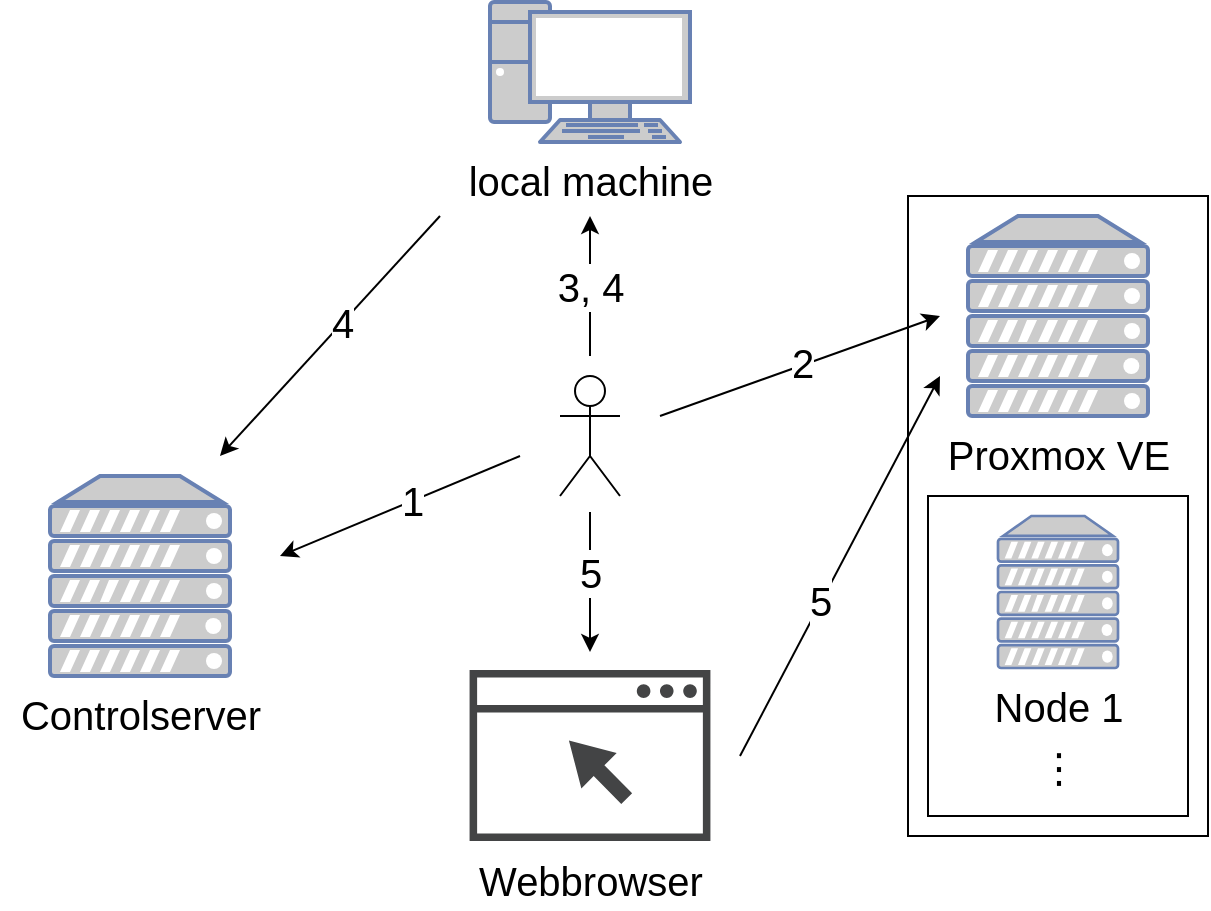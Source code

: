 <mxfile version="13.6.2" type="device"><diagram id="OGlAUm9ohYSuzJJcW3-N" name="Page-1"><mxGraphModel dx="981" dy="566" grid="1" gridSize="10" guides="1" tooltips="1" connect="1" arrows="1" fold="1" page="1" pageScale="1" pageWidth="1600" pageHeight="900" math="0" shadow="0"><root><mxCell id="0"/><mxCell id="1" parent="0"/><mxCell id="sz9AZrEKZTz_UXfM0tL8-28" value="" style="rounded=0;whiteSpace=wrap;html=1;fillColor=none;fontSize=20;" parent="1" vertex="1"><mxGeometry x="804" y="320" width="130" height="160" as="geometry"/></mxCell><mxCell id="sz9AZrEKZTz_UXfM0tL8-27" value="" style="rounded=0;whiteSpace=wrap;html=1;fontSize=20;fillColor=none;" parent="1" vertex="1"><mxGeometry x="794" y="170" width="150" height="320" as="geometry"/></mxCell><mxCell id="sz9AZrEKZTz_UXfM0tL8-1" value="" style="fontColor=#0066CC;verticalAlign=top;verticalLabelPosition=bottom;labelPosition=center;align=center;html=1;outlineConnect=0;fillColor=#CCCCCC;strokeColor=#6881B3;gradientColor=none;gradientDirection=north;strokeWidth=2;shape=mxgraph.networks.server;" parent="1" vertex="1"><mxGeometry x="365" y="310" width="90" height="100" as="geometry"/></mxCell><mxCell id="sz9AZrEKZTz_UXfM0tL8-2" value="Controlserver" style="text;html=1;align=center;verticalAlign=middle;resizable=0;points=[];autosize=1;fontSize=20;" parent="1" vertex="1"><mxGeometry x="340" y="414" width="140" height="30" as="geometry"/></mxCell><mxCell id="sz9AZrEKZTz_UXfM0tL8-3" value="" style="fontColor=#0066CC;verticalAlign=top;verticalLabelPosition=bottom;labelPosition=center;align=center;html=1;outlineConnect=0;fillColor=#CCCCCC;strokeColor=#6881B3;gradientColor=none;gradientDirection=north;strokeWidth=2;shape=mxgraph.networks.server;" parent="1" vertex="1"><mxGeometry x="824" y="180" width="90" height="100" as="geometry"/></mxCell><mxCell id="sz9AZrEKZTz_UXfM0tL8-4" value="Proxmox VE" style="text;html=1;align=center;verticalAlign=middle;resizable=0;points=[];autosize=1;fontSize=20;" parent="1" vertex="1"><mxGeometry x="804" y="284" width="130" height="30" as="geometry"/></mxCell><mxCell id="sz9AZrEKZTz_UXfM0tL8-6" value="" style="endArrow=classic;html=1;fontSize=20;" parent="1" edge="1"><mxGeometry width="50" height="50" relative="1" as="geometry"><mxPoint x="600" y="300" as="sourcePoint"/><mxPoint x="480" y="350" as="targetPoint"/></mxGeometry></mxCell><mxCell id="sz9AZrEKZTz_UXfM0tL8-8" value="1" style="edgeLabel;html=1;align=center;verticalAlign=middle;resizable=0;points=[];fontSize=20;" parent="sz9AZrEKZTz_UXfM0tL8-6" vertex="1" connectable="0"><mxGeometry x="-0.095" y="1" relative="1" as="geometry"><mxPoint y="-2" as="offset"/></mxGeometry></mxCell><mxCell id="sz9AZrEKZTz_UXfM0tL8-7" value="" style="endArrow=classic;html=1;fontSize=20;" parent="1" edge="1"><mxGeometry width="50" height="50" relative="1" as="geometry"><mxPoint x="670" y="280" as="sourcePoint"/><mxPoint x="810" y="230" as="targetPoint"/></mxGeometry></mxCell><mxCell id="sz9AZrEKZTz_UXfM0tL8-11" value="2" style="edgeLabel;html=1;align=center;verticalAlign=middle;resizable=0;points=[];fontSize=20;" parent="sz9AZrEKZTz_UXfM0tL8-7" vertex="1" connectable="0"><mxGeometry x="0.112" y="-2" relative="1" as="geometry"><mxPoint x="-8.06" y="-1" as="offset"/></mxGeometry></mxCell><mxCell id="sz9AZrEKZTz_UXfM0tL8-12" value="" style="fontColor=#0066CC;verticalAlign=top;verticalLabelPosition=bottom;labelPosition=center;align=center;html=1;outlineConnect=0;fillColor=#CCCCCC;strokeColor=#6881B3;gradientColor=none;gradientDirection=north;strokeWidth=2;shape=mxgraph.networks.pc;" parent="1" vertex="1"><mxGeometry x="585" y="73" width="100" height="70" as="geometry"/></mxCell><mxCell id="sz9AZrEKZTz_UXfM0tL8-13" value="" style="endArrow=classic;html=1;fontSize=20;" parent="1" edge="1"><mxGeometry width="50" height="50" relative="1" as="geometry"><mxPoint x="635" y="250" as="sourcePoint"/><mxPoint x="635" y="180" as="targetPoint"/></mxGeometry></mxCell><mxCell id="sz9AZrEKZTz_UXfM0tL8-14" value="3, 4" style="edgeLabel;html=1;align=center;verticalAlign=middle;resizable=0;points=[];fontSize=20;" parent="sz9AZrEKZTz_UXfM0tL8-13" vertex="1" connectable="0"><mxGeometry x="-0.261" y="-2" relative="1" as="geometry"><mxPoint x="-2" y="-9" as="offset"/></mxGeometry></mxCell><mxCell id="sz9AZrEKZTz_UXfM0tL8-15" value="" style="pointerEvents=1;shadow=0;dashed=0;html=1;strokeColor=none;fillColor=#434445;aspect=fixed;labelPosition=center;verticalLabelPosition=bottom;verticalAlign=top;align=center;outlineConnect=0;shape=mxgraph.vvd.web_browser;fontSize=20;" parent="1" vertex="1"><mxGeometry x="574.79" y="407" width="120.42" height="85.5" as="geometry"/></mxCell><mxCell id="sz9AZrEKZTz_UXfM0tL8-18" value="local machine" style="text;html=1;align=center;verticalAlign=middle;resizable=0;points=[];autosize=1;fontSize=20;" parent="1" vertex="1"><mxGeometry x="565" y="147" width="140" height="30" as="geometry"/></mxCell><mxCell id="sz9AZrEKZTz_UXfM0tL8-19" value="" style="endArrow=classic;html=1;fontSize=20;" parent="1" edge="1"><mxGeometry width="50" height="50" relative="1" as="geometry"><mxPoint x="635" y="328" as="sourcePoint"/><mxPoint x="635" y="398" as="targetPoint"/></mxGeometry></mxCell><mxCell id="sz9AZrEKZTz_UXfM0tL8-20" value="5" style="edgeLabel;html=1;align=center;verticalAlign=middle;resizable=0;points=[];fontSize=20;" parent="sz9AZrEKZTz_UXfM0tL8-19" vertex="1" connectable="0"><mxGeometry x="-0.261" y="-2" relative="1" as="geometry"><mxPoint x="2" y="4.17" as="offset"/></mxGeometry></mxCell><mxCell id="sz9AZrEKZTz_UXfM0tL8-21" value="" style="endArrow=classic;html=1;fontSize=20;" parent="1" edge="1"><mxGeometry width="50" height="50" relative="1" as="geometry"><mxPoint x="710" y="450" as="sourcePoint"/><mxPoint x="810" y="260" as="targetPoint"/></mxGeometry></mxCell><mxCell id="sz9AZrEKZTz_UXfM0tL8-22" value="5" style="edgeLabel;html=1;align=center;verticalAlign=middle;resizable=0;points=[];fontSize=20;" parent="sz9AZrEKZTz_UXfM0tL8-21" vertex="1" connectable="0"><mxGeometry x="-0.261" y="-2" relative="1" as="geometry"><mxPoint x="1.03" y="-8.45" as="offset"/></mxGeometry></mxCell><mxCell id="sz9AZrEKZTz_UXfM0tL8-23" value="Webbrowser" style="text;html=1;align=center;verticalAlign=middle;resizable=0;points=[];autosize=1;fontSize=20;" parent="1" vertex="1"><mxGeometry x="570" y="496.5" width="130" height="30" as="geometry"/></mxCell><mxCell id="sz9AZrEKZTz_UXfM0tL8-24" value="" style="shape=umlActor;html=1;verticalLabelPosition=bottom;verticalAlign=top;align=center;fontSize=20;" parent="1" vertex="1"><mxGeometry x="620" y="260" width="30" height="60" as="geometry"/></mxCell><mxCell id="sz9AZrEKZTz_UXfM0tL8-29" value="" style="fontColor=#0066CC;verticalAlign=top;verticalLabelPosition=bottom;labelPosition=center;align=center;html=1;outlineConnect=0;fillColor=#CCCCCC;strokeColor=#6881B3;gradientColor=none;gradientDirection=north;strokeWidth=2;shape=mxgraph.networks.server;" parent="1" vertex="1"><mxGeometry x="839" y="330" width="60" height="76" as="geometry"/></mxCell><mxCell id="sz9AZrEKZTz_UXfM0tL8-30" value="Node 1" style="text;html=1;align=center;verticalAlign=middle;resizable=0;points=[];autosize=1;fontSize=20;" parent="1" vertex="1"><mxGeometry x="829" y="410" width="80" height="30" as="geometry"/></mxCell><mxCell id="sz9AZrEKZTz_UXfM0tL8-31" value="&lt;code&gt;⋮&lt;/code&gt;" style="text;html=1;align=center;verticalAlign=middle;resizable=0;points=[];autosize=1;fontSize=20;" parent="1" vertex="1"><mxGeometry x="849" y="440" width="40" height="30" as="geometry"/></mxCell><mxCell id="sz9AZrEKZTz_UXfM0tL8-36" value="" style="endArrow=classic;html=1;fontSize=20;" parent="1" edge="1"><mxGeometry width="50" height="50" relative="1" as="geometry"><mxPoint x="560" y="180" as="sourcePoint"/><mxPoint x="450" y="300" as="targetPoint"/></mxGeometry></mxCell><mxCell id="sz9AZrEKZTz_UXfM0tL8-37" value="4" style="edgeLabel;html=1;align=center;verticalAlign=middle;resizable=0;points=[];fontSize=20;" parent="sz9AZrEKZTz_UXfM0tL8-36" vertex="1" connectable="0"><mxGeometry x="-0.095" y="1" relative="1" as="geometry"><mxPoint y="-2" as="offset"/></mxGeometry></mxCell></root></mxGraphModel></diagram></mxfile>